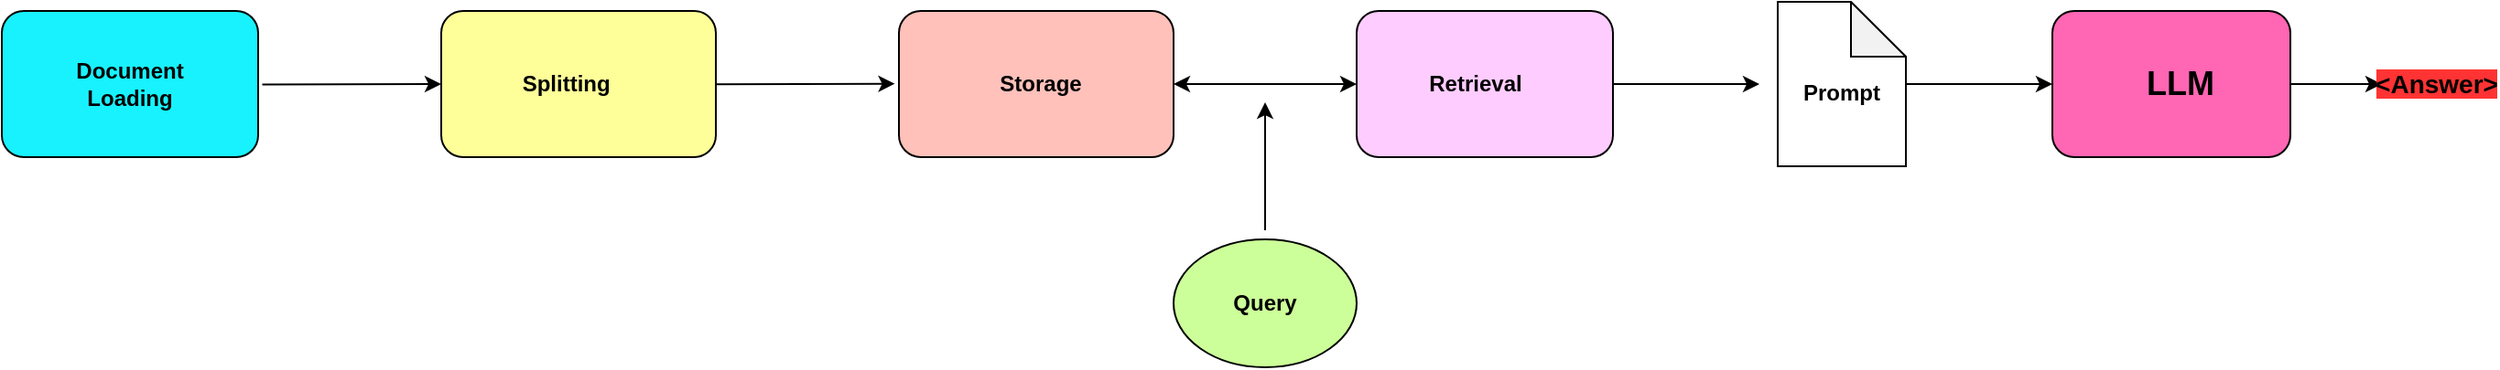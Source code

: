 <mxfile version="26.0.12">
  <diagram name="Page-1" id="gPv8w3qUyLJzd9PcmpHc">
    <mxGraphModel dx="2068" dy="904" grid="1" gridSize="10" guides="1" tooltips="1" connect="1" arrows="1" fold="1" page="1" pageScale="1" pageWidth="850" pageHeight="1100" math="0" shadow="0">
      <root>
        <mxCell id="0" />
        <mxCell id="1" parent="0" />
        <mxCell id="ZuQw7RRGqlAF1g3oXXfl-1" value="" style="rounded=1;whiteSpace=wrap;html=1;fillColor=light-dark(#18F2FF,var(--ge-dark-color, #121212));" vertex="1" parent="1">
          <mxGeometry x="40" y="160" width="140" height="80" as="geometry" />
        </mxCell>
        <mxCell id="ZuQw7RRGqlAF1g3oXXfl-2" value="&lt;b&gt;Document Loading&lt;/b&gt;" style="text;html=1;align=center;verticalAlign=middle;whiteSpace=wrap;rounded=0;" vertex="1" parent="1">
          <mxGeometry x="80" y="185" width="60" height="30" as="geometry" />
        </mxCell>
        <mxCell id="ZuQw7RRGqlAF1g3oXXfl-3" value="" style="rounded=1;whiteSpace=wrap;html=1;fillColor=light-dark(#FFFF99,var(--ge-dark-color, #121212));" vertex="1" parent="1">
          <mxGeometry x="280" y="160" width="150" height="80" as="geometry" />
        </mxCell>
        <mxCell id="ZuQw7RRGqlAF1g3oXXfl-4" value="" style="endArrow=classic;html=1;rounded=0;exitX=1.016;exitY=0.507;exitDx=0;exitDy=0;exitPerimeter=0;" edge="1" parent="1">
          <mxGeometry width="50" height="50" relative="1" as="geometry">
            <mxPoint x="182.24" y="200.28" as="sourcePoint" />
            <mxPoint x="280" y="200" as="targetPoint" />
          </mxGeometry>
        </mxCell>
        <mxCell id="ZuQw7RRGqlAF1g3oXXfl-5" value="&lt;b&gt;Splitting&amp;nbsp;&lt;/b&gt;" style="text;html=1;align=center;verticalAlign=middle;whiteSpace=wrap;rounded=0;" vertex="1" parent="1">
          <mxGeometry x="320" y="185" width="60" height="30" as="geometry" />
        </mxCell>
        <mxCell id="ZuQw7RRGqlAF1g3oXXfl-6" value="" style="rounded=1;whiteSpace=wrap;html=1;fillColor=light-dark(#FFC1BA,var(--ge-dark-color, #121212));" vertex="1" parent="1">
          <mxGeometry x="530" y="160" width="150" height="80" as="geometry" />
        </mxCell>
        <mxCell id="ZuQw7RRGqlAF1g3oXXfl-7" value="" style="endArrow=classic;html=1;rounded=0;exitX=1.016;exitY=0.507;exitDx=0;exitDy=0;exitPerimeter=0;" edge="1" parent="1">
          <mxGeometry width="50" height="50" relative="1" as="geometry">
            <mxPoint x="430" y="200.1" as="sourcePoint" />
            <mxPoint x="527.76" y="199.82" as="targetPoint" />
          </mxGeometry>
        </mxCell>
        <mxCell id="ZuQw7RRGqlAF1g3oXXfl-8" value="&lt;b&gt;Storage&lt;/b&gt;" style="text;html=1;align=center;verticalAlign=middle;whiteSpace=wrap;rounded=0;" vertex="1" parent="1">
          <mxGeometry x="580" y="185" width="55" height="30" as="geometry" />
        </mxCell>
        <mxCell id="ZuQw7RRGqlAF1g3oXXfl-9" value="" style="rounded=1;whiteSpace=wrap;html=1;fillColor=light-dark(#FFCCFF,var(--ge-dark-color, #121212));" vertex="1" parent="1">
          <mxGeometry x="780" y="160" width="140" height="80" as="geometry" />
        </mxCell>
        <mxCell id="ZuQw7RRGqlAF1g3oXXfl-12" value="&lt;b&gt;Retrieval&lt;/b&gt;" style="text;html=1;align=center;verticalAlign=middle;whiteSpace=wrap;rounded=0;" vertex="1" parent="1">
          <mxGeometry x="810" y="185" width="70" height="30" as="geometry" />
        </mxCell>
        <mxCell id="ZuQw7RRGqlAF1g3oXXfl-13" value="" style="ellipse;whiteSpace=wrap;html=1;fillColor=light-dark(#CCFF99,var(--ge-dark-color, #121212));" vertex="1" parent="1">
          <mxGeometry x="680" y="285" width="100" height="70" as="geometry" />
        </mxCell>
        <mxCell id="ZuQw7RRGqlAF1g3oXXfl-14" value="&lt;b&gt;Query&lt;/b&gt;" style="text;html=1;align=center;verticalAlign=middle;whiteSpace=wrap;rounded=0;" vertex="1" parent="1">
          <mxGeometry x="700" y="300" width="60" height="40" as="geometry" />
        </mxCell>
        <mxCell id="ZuQw7RRGqlAF1g3oXXfl-15" value="" style="endArrow=classic;html=1;rounded=0;" edge="1" parent="1">
          <mxGeometry width="50" height="50" relative="1" as="geometry">
            <mxPoint x="730" y="280" as="sourcePoint" />
            <mxPoint x="730" y="210" as="targetPoint" />
          </mxGeometry>
        </mxCell>
        <mxCell id="ZuQw7RRGqlAF1g3oXXfl-16" value="" style="endArrow=classic;startArrow=classic;html=1;rounded=0;exitX=1;exitY=0.5;exitDx=0;exitDy=0;entryX=0;entryY=0.5;entryDx=0;entryDy=0;" edge="1" parent="1" source="ZuQw7RRGqlAF1g3oXXfl-6" target="ZuQw7RRGqlAF1g3oXXfl-9">
          <mxGeometry width="50" height="50" relative="1" as="geometry">
            <mxPoint x="710" y="215" as="sourcePoint" />
            <mxPoint x="760" y="165" as="targetPoint" />
          </mxGeometry>
        </mxCell>
        <mxCell id="ZuQw7RRGqlAF1g3oXXfl-18" value="" style="endArrow=classic;html=1;rounded=0;" edge="1" parent="1">
          <mxGeometry width="50" height="50" relative="1" as="geometry">
            <mxPoint x="920" y="200" as="sourcePoint" />
            <mxPoint x="1000" y="200" as="targetPoint" />
          </mxGeometry>
        </mxCell>
        <mxCell id="ZuQw7RRGqlAF1g3oXXfl-20" value="" style="shape=note;whiteSpace=wrap;html=1;backgroundOutline=1;darkOpacity=0.05;" vertex="1" parent="1">
          <mxGeometry x="1010" y="155" width="70" height="90" as="geometry" />
        </mxCell>
        <mxCell id="ZuQw7RRGqlAF1g3oXXfl-21" value="&lt;b&gt;Prompt&lt;/b&gt;" style="text;html=1;align=center;verticalAlign=middle;whiteSpace=wrap;rounded=0;" vertex="1" parent="1">
          <mxGeometry x="1015" y="190" width="60" height="30" as="geometry" />
        </mxCell>
        <mxCell id="ZuQw7RRGqlAF1g3oXXfl-22" value="" style="endArrow=classic;html=1;rounded=0;" edge="1" parent="1">
          <mxGeometry width="50" height="50" relative="1" as="geometry">
            <mxPoint x="1080" y="200" as="sourcePoint" />
            <mxPoint x="1160" y="200" as="targetPoint" />
          </mxGeometry>
        </mxCell>
        <mxCell id="ZuQw7RRGqlAF1g3oXXfl-23" value="" style="rounded=1;whiteSpace=wrap;html=1;fillColor=light-dark(#FF66B3,var(--ge-dark-color, #121212));" vertex="1" parent="1">
          <mxGeometry x="1160" y="160" width="130" height="80" as="geometry" />
        </mxCell>
        <mxCell id="ZuQw7RRGqlAF1g3oXXfl-24" value="&lt;span style=&quot;font-size: 18px;&quot;&gt;&lt;b&gt;LLM&lt;/b&gt;&lt;/span&gt;" style="text;html=1;align=center;verticalAlign=middle;whiteSpace=wrap;rounded=0;" vertex="1" parent="1">
          <mxGeometry x="1200" y="185" width="60" height="30" as="geometry" />
        </mxCell>
        <mxCell id="ZuQw7RRGqlAF1g3oXXfl-25" value="" style="endArrow=classic;html=1;rounded=0;" edge="1" parent="1" target="ZuQw7RRGqlAF1g3oXXfl-26">
          <mxGeometry width="50" height="50" relative="1" as="geometry">
            <mxPoint x="1290" y="200" as="sourcePoint" />
            <mxPoint x="1350" y="200" as="targetPoint" />
          </mxGeometry>
        </mxCell>
        <mxCell id="ZuQw7RRGqlAF1g3oXXfl-26" value="&lt;span style=&quot;font-size: 14px; background-color: light-dark(rgb(255, 51, 51), rgb(255, 255, 255));&quot;&gt;&lt;b&gt;&amp;lt;Answer&amp;gt;&lt;/b&gt;&lt;/span&gt;" style="text;html=1;align=center;verticalAlign=middle;whiteSpace=wrap;rounded=0;" vertex="1" parent="1">
          <mxGeometry x="1340" y="185.0" width="60" height="30" as="geometry" />
        </mxCell>
      </root>
    </mxGraphModel>
  </diagram>
</mxfile>

